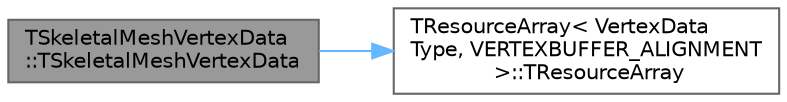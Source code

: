 digraph "TSkeletalMeshVertexData::TSkeletalMeshVertexData"
{
 // INTERACTIVE_SVG=YES
 // LATEX_PDF_SIZE
  bgcolor="transparent";
  edge [fontname=Helvetica,fontsize=10,labelfontname=Helvetica,labelfontsize=10];
  node [fontname=Helvetica,fontsize=10,shape=box,height=0.2,width=0.4];
  rankdir="LR";
  Node1 [id="Node000001",label="TSkeletalMeshVertexData\l::TSkeletalMeshVertexData",height=0.2,width=0.4,color="gray40", fillcolor="grey60", style="filled", fontcolor="black",tooltip="Constructor."];
  Node1 -> Node2 [id="edge1_Node000001_Node000002",color="steelblue1",style="solid",tooltip=" "];
  Node2 [id="Node000002",label="TResourceArray\< VertexData\lType, VERTEXBUFFER_ALIGNMENT\l \>::TResourceArray",height=0.2,width=0.4,color="grey40", fillcolor="white", style="filled",URL="$da/d23/classTResourceArray.html#a33b5420060f4956bdf1d52402c160842",tooltip=" "];
}
